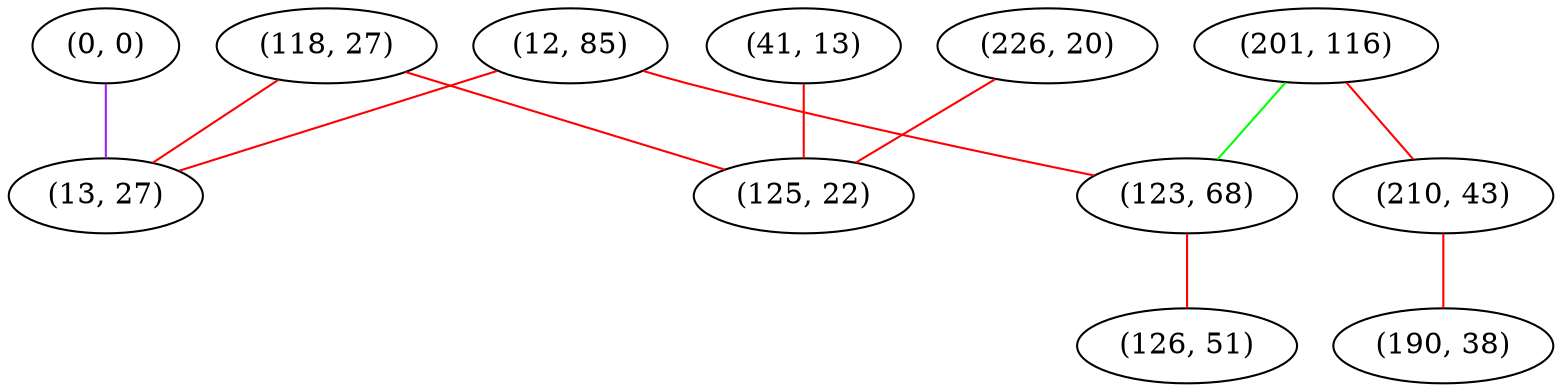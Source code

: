 graph "" {
"(12, 85)";
"(41, 13)";
"(0, 0)";
"(201, 116)";
"(118, 27)";
"(226, 20)";
"(13, 27)";
"(125, 22)";
"(123, 68)";
"(126, 51)";
"(210, 43)";
"(190, 38)";
"(12, 85)" -- "(123, 68)"  [color=red, key=0, weight=1];
"(12, 85)" -- "(13, 27)"  [color=red, key=0, weight=1];
"(41, 13)" -- "(125, 22)"  [color=red, key=0, weight=1];
"(0, 0)" -- "(13, 27)"  [color=purple, key=0, weight=4];
"(201, 116)" -- "(210, 43)"  [color=red, key=0, weight=1];
"(201, 116)" -- "(123, 68)"  [color=green, key=0, weight=2];
"(118, 27)" -- "(125, 22)"  [color=red, key=0, weight=1];
"(118, 27)" -- "(13, 27)"  [color=red, key=0, weight=1];
"(226, 20)" -- "(125, 22)"  [color=red, key=0, weight=1];
"(123, 68)" -- "(126, 51)"  [color=red, key=0, weight=1];
"(210, 43)" -- "(190, 38)"  [color=red, key=0, weight=1];
}
